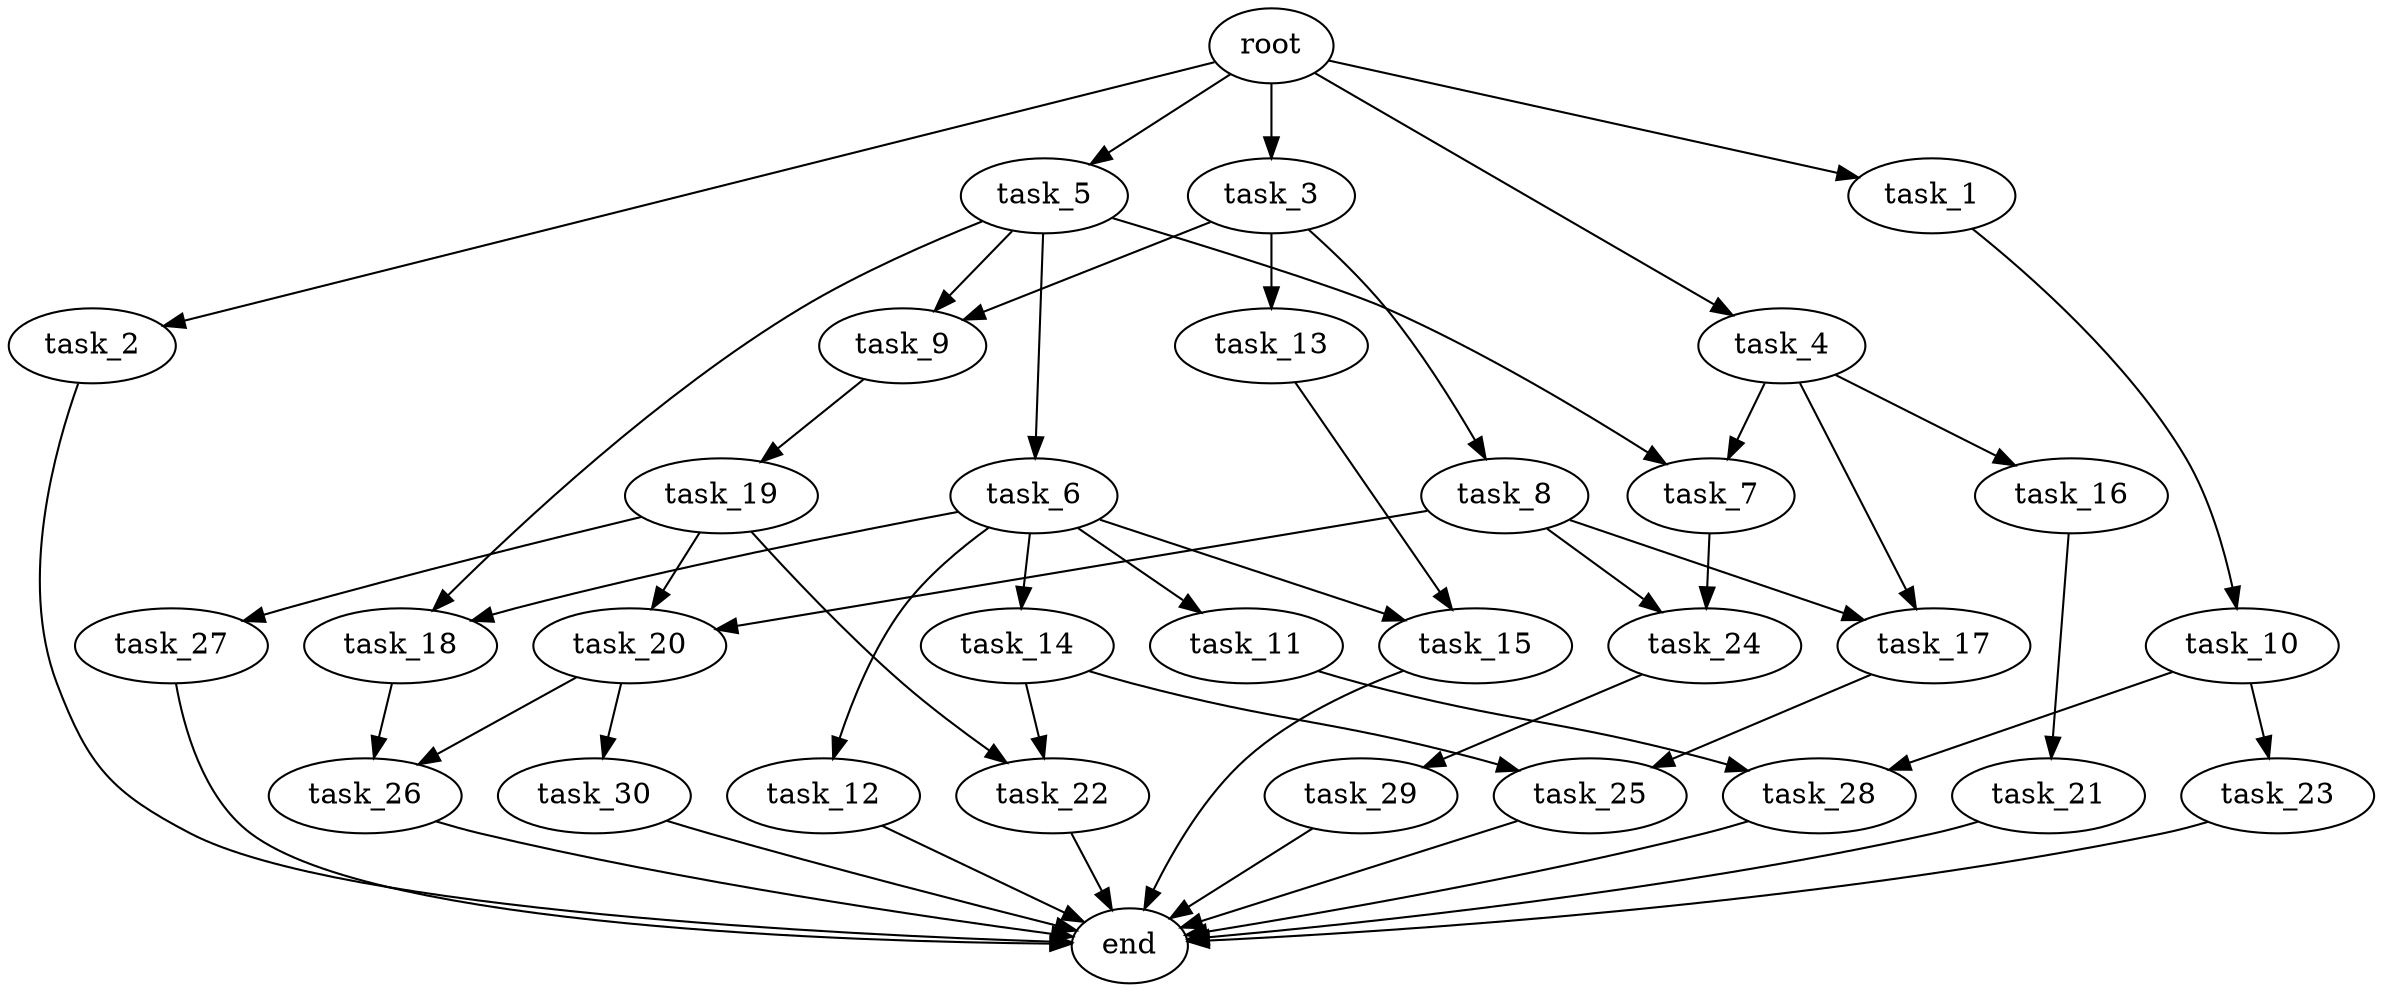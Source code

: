 digraph G {
  root [size="0.000000e+00"];
  task_1 [size="9.014891e+10"];
  task_2 [size="1.911670e+10"];
  task_3 [size="7.558570e+10"];
  task_4 [size="1.328215e+10"];
  task_5 [size="5.342997e+09"];
  task_6 [size="7.059434e+10"];
  task_7 [size="1.780862e+10"];
  task_8 [size="1.405120e+10"];
  task_9 [size="3.156094e+10"];
  task_10 [size="2.260378e+10"];
  task_11 [size="1.883265e+10"];
  task_12 [size="8.835802e+10"];
  task_13 [size="1.771944e+10"];
  task_14 [size="2.950029e+10"];
  task_15 [size="6.975884e+10"];
  task_16 [size="2.646187e+10"];
  task_17 [size="4.899367e+10"];
  task_18 [size="5.787383e+10"];
  task_19 [size="3.489243e+10"];
  task_20 [size="6.418617e+10"];
  task_21 [size="4.497282e+10"];
  task_22 [size="6.310633e+10"];
  task_23 [size="8.317473e+10"];
  task_24 [size="3.682742e+09"];
  task_25 [size="8.347407e+10"];
  task_26 [size="3.857421e+10"];
  task_27 [size="5.379950e+10"];
  task_28 [size="2.107417e+10"];
  task_29 [size="7.022172e+10"];
  task_30 [size="3.469868e+10"];
  end [size="0.000000e+00"];

  root -> task_1 [size="1.000000e-12"];
  root -> task_2 [size="1.000000e-12"];
  root -> task_3 [size="1.000000e-12"];
  root -> task_4 [size="1.000000e-12"];
  root -> task_5 [size="1.000000e-12"];
  task_1 -> task_10 [size="2.260378e+08"];
  task_2 -> end [size="1.000000e-12"];
  task_3 -> task_8 [size="1.405120e+08"];
  task_3 -> task_9 [size="1.578047e+08"];
  task_3 -> task_13 [size="1.771944e+08"];
  task_4 -> task_7 [size="8.904312e+07"];
  task_4 -> task_16 [size="2.646187e+08"];
  task_4 -> task_17 [size="2.449683e+08"];
  task_5 -> task_6 [size="7.059434e+08"];
  task_5 -> task_7 [size="8.904312e+07"];
  task_5 -> task_9 [size="1.578047e+08"];
  task_5 -> task_18 [size="2.893691e+08"];
  task_6 -> task_11 [size="1.883265e+08"];
  task_6 -> task_12 [size="8.835802e+08"];
  task_6 -> task_14 [size="2.950029e+08"];
  task_6 -> task_15 [size="3.487942e+08"];
  task_6 -> task_18 [size="2.893691e+08"];
  task_7 -> task_24 [size="1.841371e+07"];
  task_8 -> task_17 [size="2.449683e+08"];
  task_8 -> task_20 [size="3.209309e+08"];
  task_8 -> task_24 [size="1.841371e+07"];
  task_9 -> task_19 [size="3.489243e+08"];
  task_10 -> task_23 [size="8.317473e+08"];
  task_10 -> task_28 [size="1.053709e+08"];
  task_11 -> task_28 [size="1.053709e+08"];
  task_12 -> end [size="1.000000e-12"];
  task_13 -> task_15 [size="3.487942e+08"];
  task_14 -> task_22 [size="3.155317e+08"];
  task_14 -> task_25 [size="4.173704e+08"];
  task_15 -> end [size="1.000000e-12"];
  task_16 -> task_21 [size="4.497282e+08"];
  task_17 -> task_25 [size="4.173704e+08"];
  task_18 -> task_26 [size="1.928711e+08"];
  task_19 -> task_20 [size="3.209309e+08"];
  task_19 -> task_22 [size="3.155317e+08"];
  task_19 -> task_27 [size="5.379950e+08"];
  task_20 -> task_26 [size="1.928711e+08"];
  task_20 -> task_30 [size="3.469868e+08"];
  task_21 -> end [size="1.000000e-12"];
  task_22 -> end [size="1.000000e-12"];
  task_23 -> end [size="1.000000e-12"];
  task_24 -> task_29 [size="7.022172e+08"];
  task_25 -> end [size="1.000000e-12"];
  task_26 -> end [size="1.000000e-12"];
  task_27 -> end [size="1.000000e-12"];
  task_28 -> end [size="1.000000e-12"];
  task_29 -> end [size="1.000000e-12"];
  task_30 -> end [size="1.000000e-12"];
}
